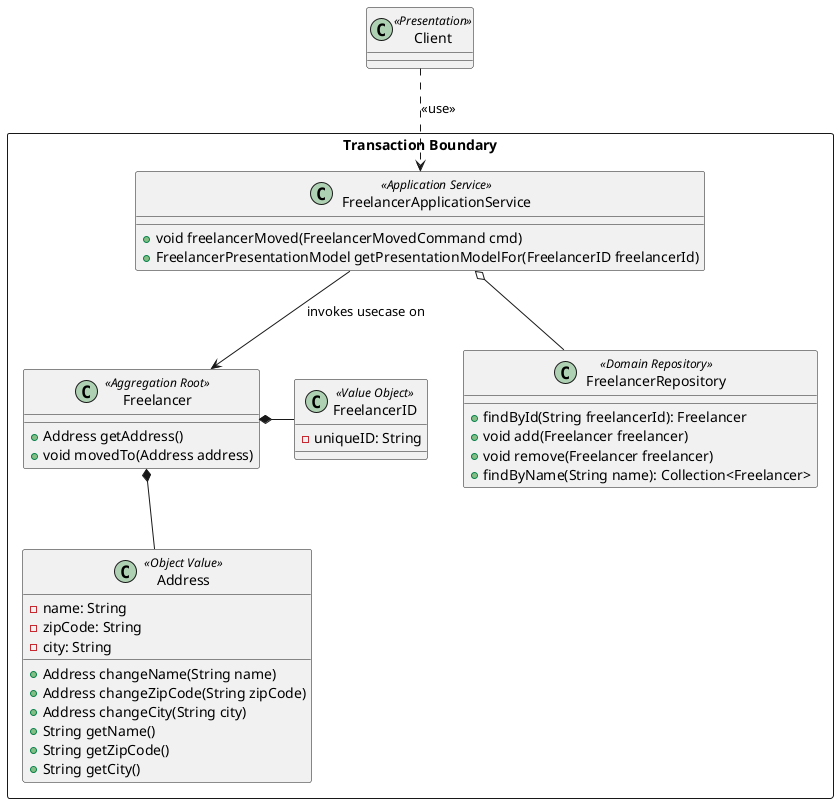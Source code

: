 @startuml

class Client <<Presentation>> {
}

package "Transaction Boundary" as TransactionBoundary <<Rectangle>> {

	class FreelancerApplicationService <<Application Service>> {
	  + void freelancerMoved(FreelancerMovedCommand cmd)
	  + FreelancerPresentationModel getPresentationModelFor(FreelancerID freelancerId)
	}

	class Address <<Object Value>> {
	  - name: String
	  - zipCode: String
	  - city: String
	  + Address changeName(String name)
	  + Address changeZipCode(String zipCode)
	  + Address changeCity(String city)
	  + String getName()
	  + String getZipCode()
	  + String getCity()
	}

	class FreelancerID <<Value Object>> {
      - uniqueID: String
    }

	class Freelancer <<Aggregation Root>> {
	  + Address getAddress()
	  + void movedTo(Address address)
	}

	class FreelancerRepository <<Domain Repository>> {
	  + findById(String freelancerId): Freelancer
	  + void add(Freelancer freelancer)
	  + void remove(Freelancer freelancer)
	  + findByName(String name): Collection<Freelancer>
	}

}

Client .d.> FreelancerApplicationService : <<use>>
FreelancerApplicationService -d-> Freelancer : invokes usecase on
Freelancer *-d- Address
Freelancer *-l- FreelancerID
FreelancerApplicationService o-d- FreelancerRepository

@enduml